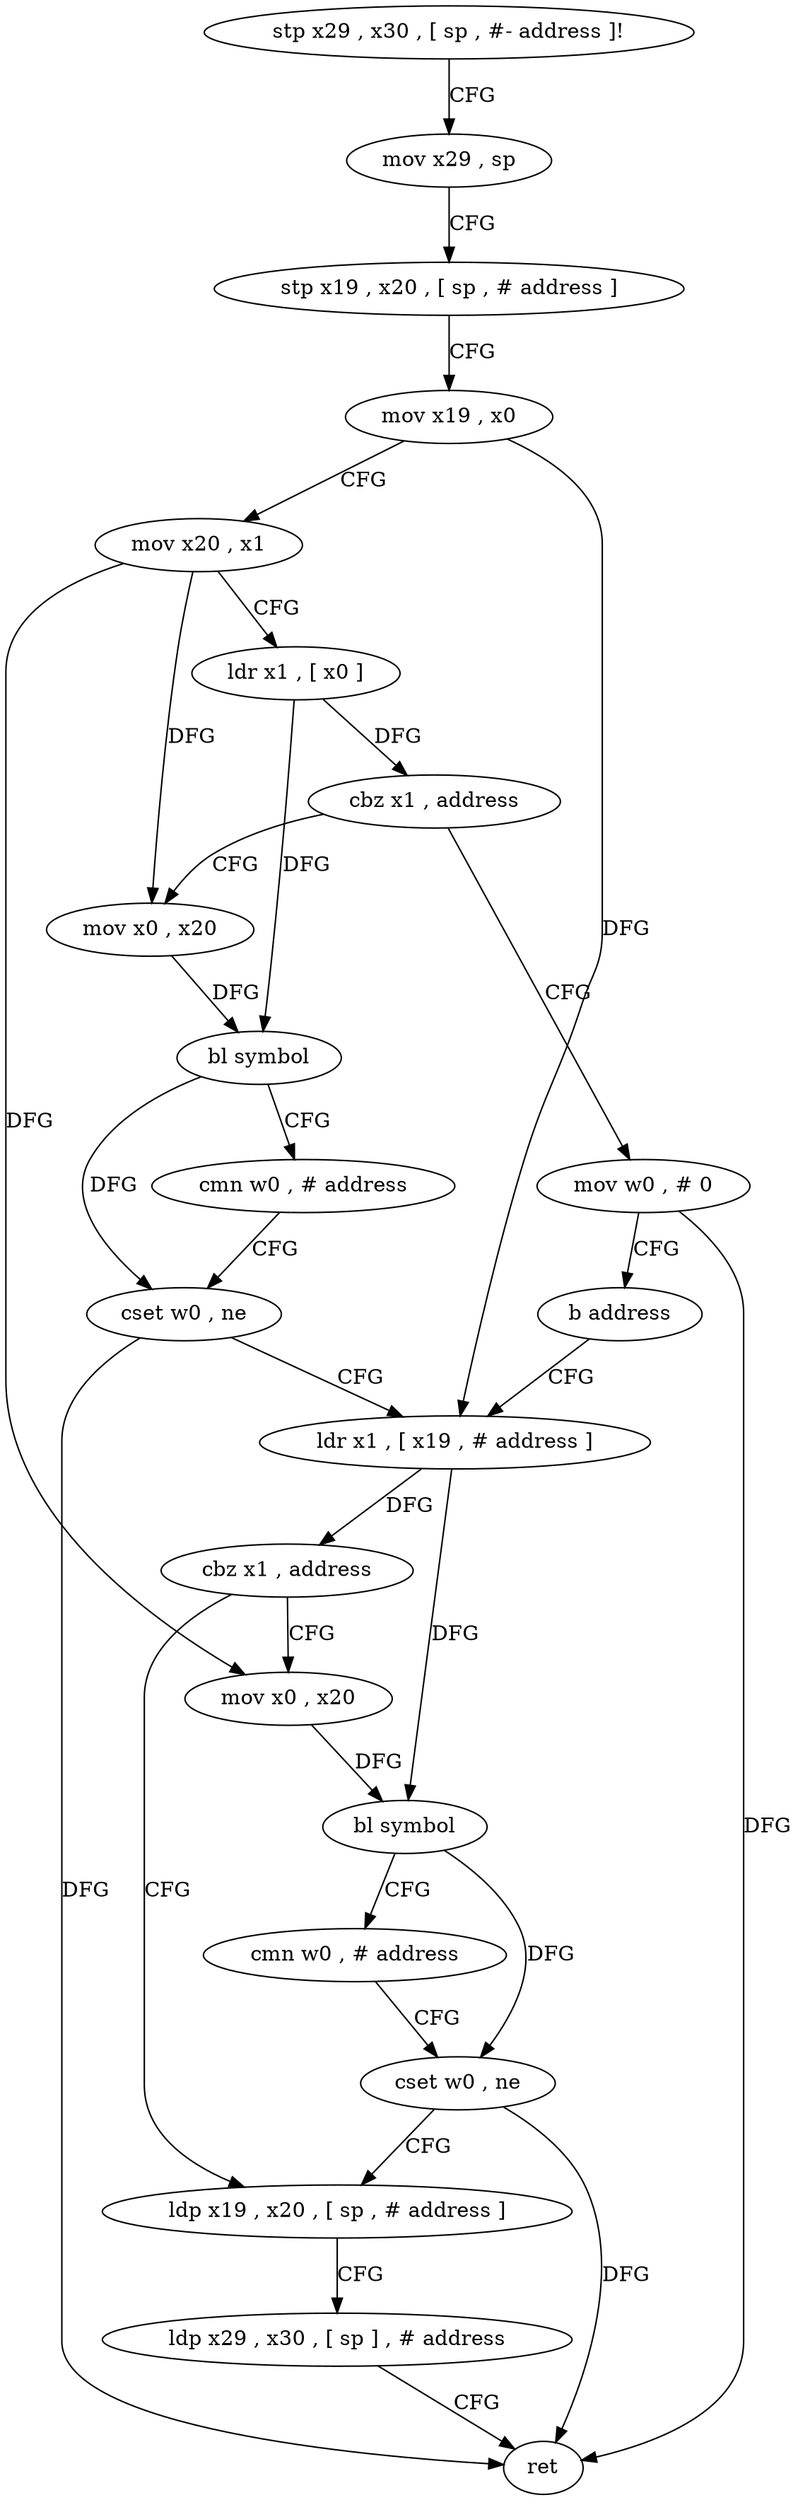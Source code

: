 digraph "func" {
"107032" [label = "stp x29 , x30 , [ sp , #- address ]!" ]
"107036" [label = "mov x29 , sp" ]
"107040" [label = "stp x19 , x20 , [ sp , # address ]" ]
"107044" [label = "mov x19 , x0" ]
"107048" [label = "mov x20 , x1" ]
"107052" [label = "ldr x1 , [ x0 ]" ]
"107056" [label = "cbz x1 , address" ]
"107112" [label = "mov w0 , # 0" ]
"107060" [label = "mov x0 , x20" ]
"107116" [label = "b address" ]
"107076" [label = "ldr x1 , [ x19 , # address ]" ]
"107064" [label = "bl symbol" ]
"107068" [label = "cmn w0 , # address" ]
"107072" [label = "cset w0 , ne" ]
"107080" [label = "cbz x1 , address" ]
"107100" [label = "ldp x19 , x20 , [ sp , # address ]" ]
"107084" [label = "mov x0 , x20" ]
"107104" [label = "ldp x29 , x30 , [ sp ] , # address" ]
"107108" [label = "ret" ]
"107088" [label = "bl symbol" ]
"107092" [label = "cmn w0 , # address" ]
"107096" [label = "cset w0 , ne" ]
"107032" -> "107036" [ label = "CFG" ]
"107036" -> "107040" [ label = "CFG" ]
"107040" -> "107044" [ label = "CFG" ]
"107044" -> "107048" [ label = "CFG" ]
"107044" -> "107076" [ label = "DFG" ]
"107048" -> "107052" [ label = "CFG" ]
"107048" -> "107060" [ label = "DFG" ]
"107048" -> "107084" [ label = "DFG" ]
"107052" -> "107056" [ label = "DFG" ]
"107052" -> "107064" [ label = "DFG" ]
"107056" -> "107112" [ label = "CFG" ]
"107056" -> "107060" [ label = "CFG" ]
"107112" -> "107116" [ label = "CFG" ]
"107112" -> "107108" [ label = "DFG" ]
"107060" -> "107064" [ label = "DFG" ]
"107116" -> "107076" [ label = "CFG" ]
"107076" -> "107080" [ label = "DFG" ]
"107076" -> "107088" [ label = "DFG" ]
"107064" -> "107068" [ label = "CFG" ]
"107064" -> "107072" [ label = "DFG" ]
"107068" -> "107072" [ label = "CFG" ]
"107072" -> "107076" [ label = "CFG" ]
"107072" -> "107108" [ label = "DFG" ]
"107080" -> "107100" [ label = "CFG" ]
"107080" -> "107084" [ label = "CFG" ]
"107100" -> "107104" [ label = "CFG" ]
"107084" -> "107088" [ label = "DFG" ]
"107104" -> "107108" [ label = "CFG" ]
"107088" -> "107092" [ label = "CFG" ]
"107088" -> "107096" [ label = "DFG" ]
"107092" -> "107096" [ label = "CFG" ]
"107096" -> "107100" [ label = "CFG" ]
"107096" -> "107108" [ label = "DFG" ]
}
